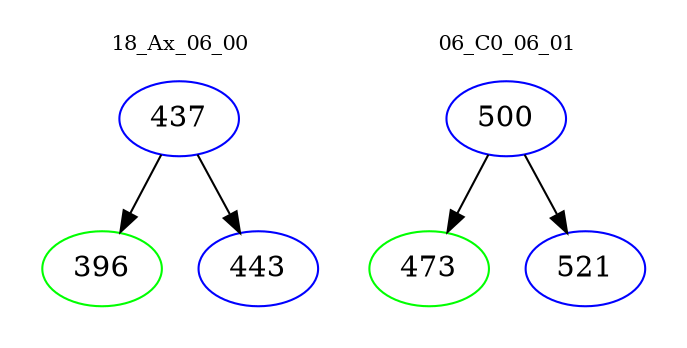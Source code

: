 digraph{
subgraph cluster_0 {
color = white
label = "18_Ax_06_00";
fontsize=10;
T0_437 [label="437", color="blue"]
T0_437 -> T0_396 [color="black"]
T0_396 [label="396", color="green"]
T0_437 -> T0_443 [color="black"]
T0_443 [label="443", color="blue"]
}
subgraph cluster_1 {
color = white
label = "06_C0_06_01";
fontsize=10;
T1_500 [label="500", color="blue"]
T1_500 -> T1_473 [color="black"]
T1_473 [label="473", color="green"]
T1_500 -> T1_521 [color="black"]
T1_521 [label="521", color="blue"]
}
}
